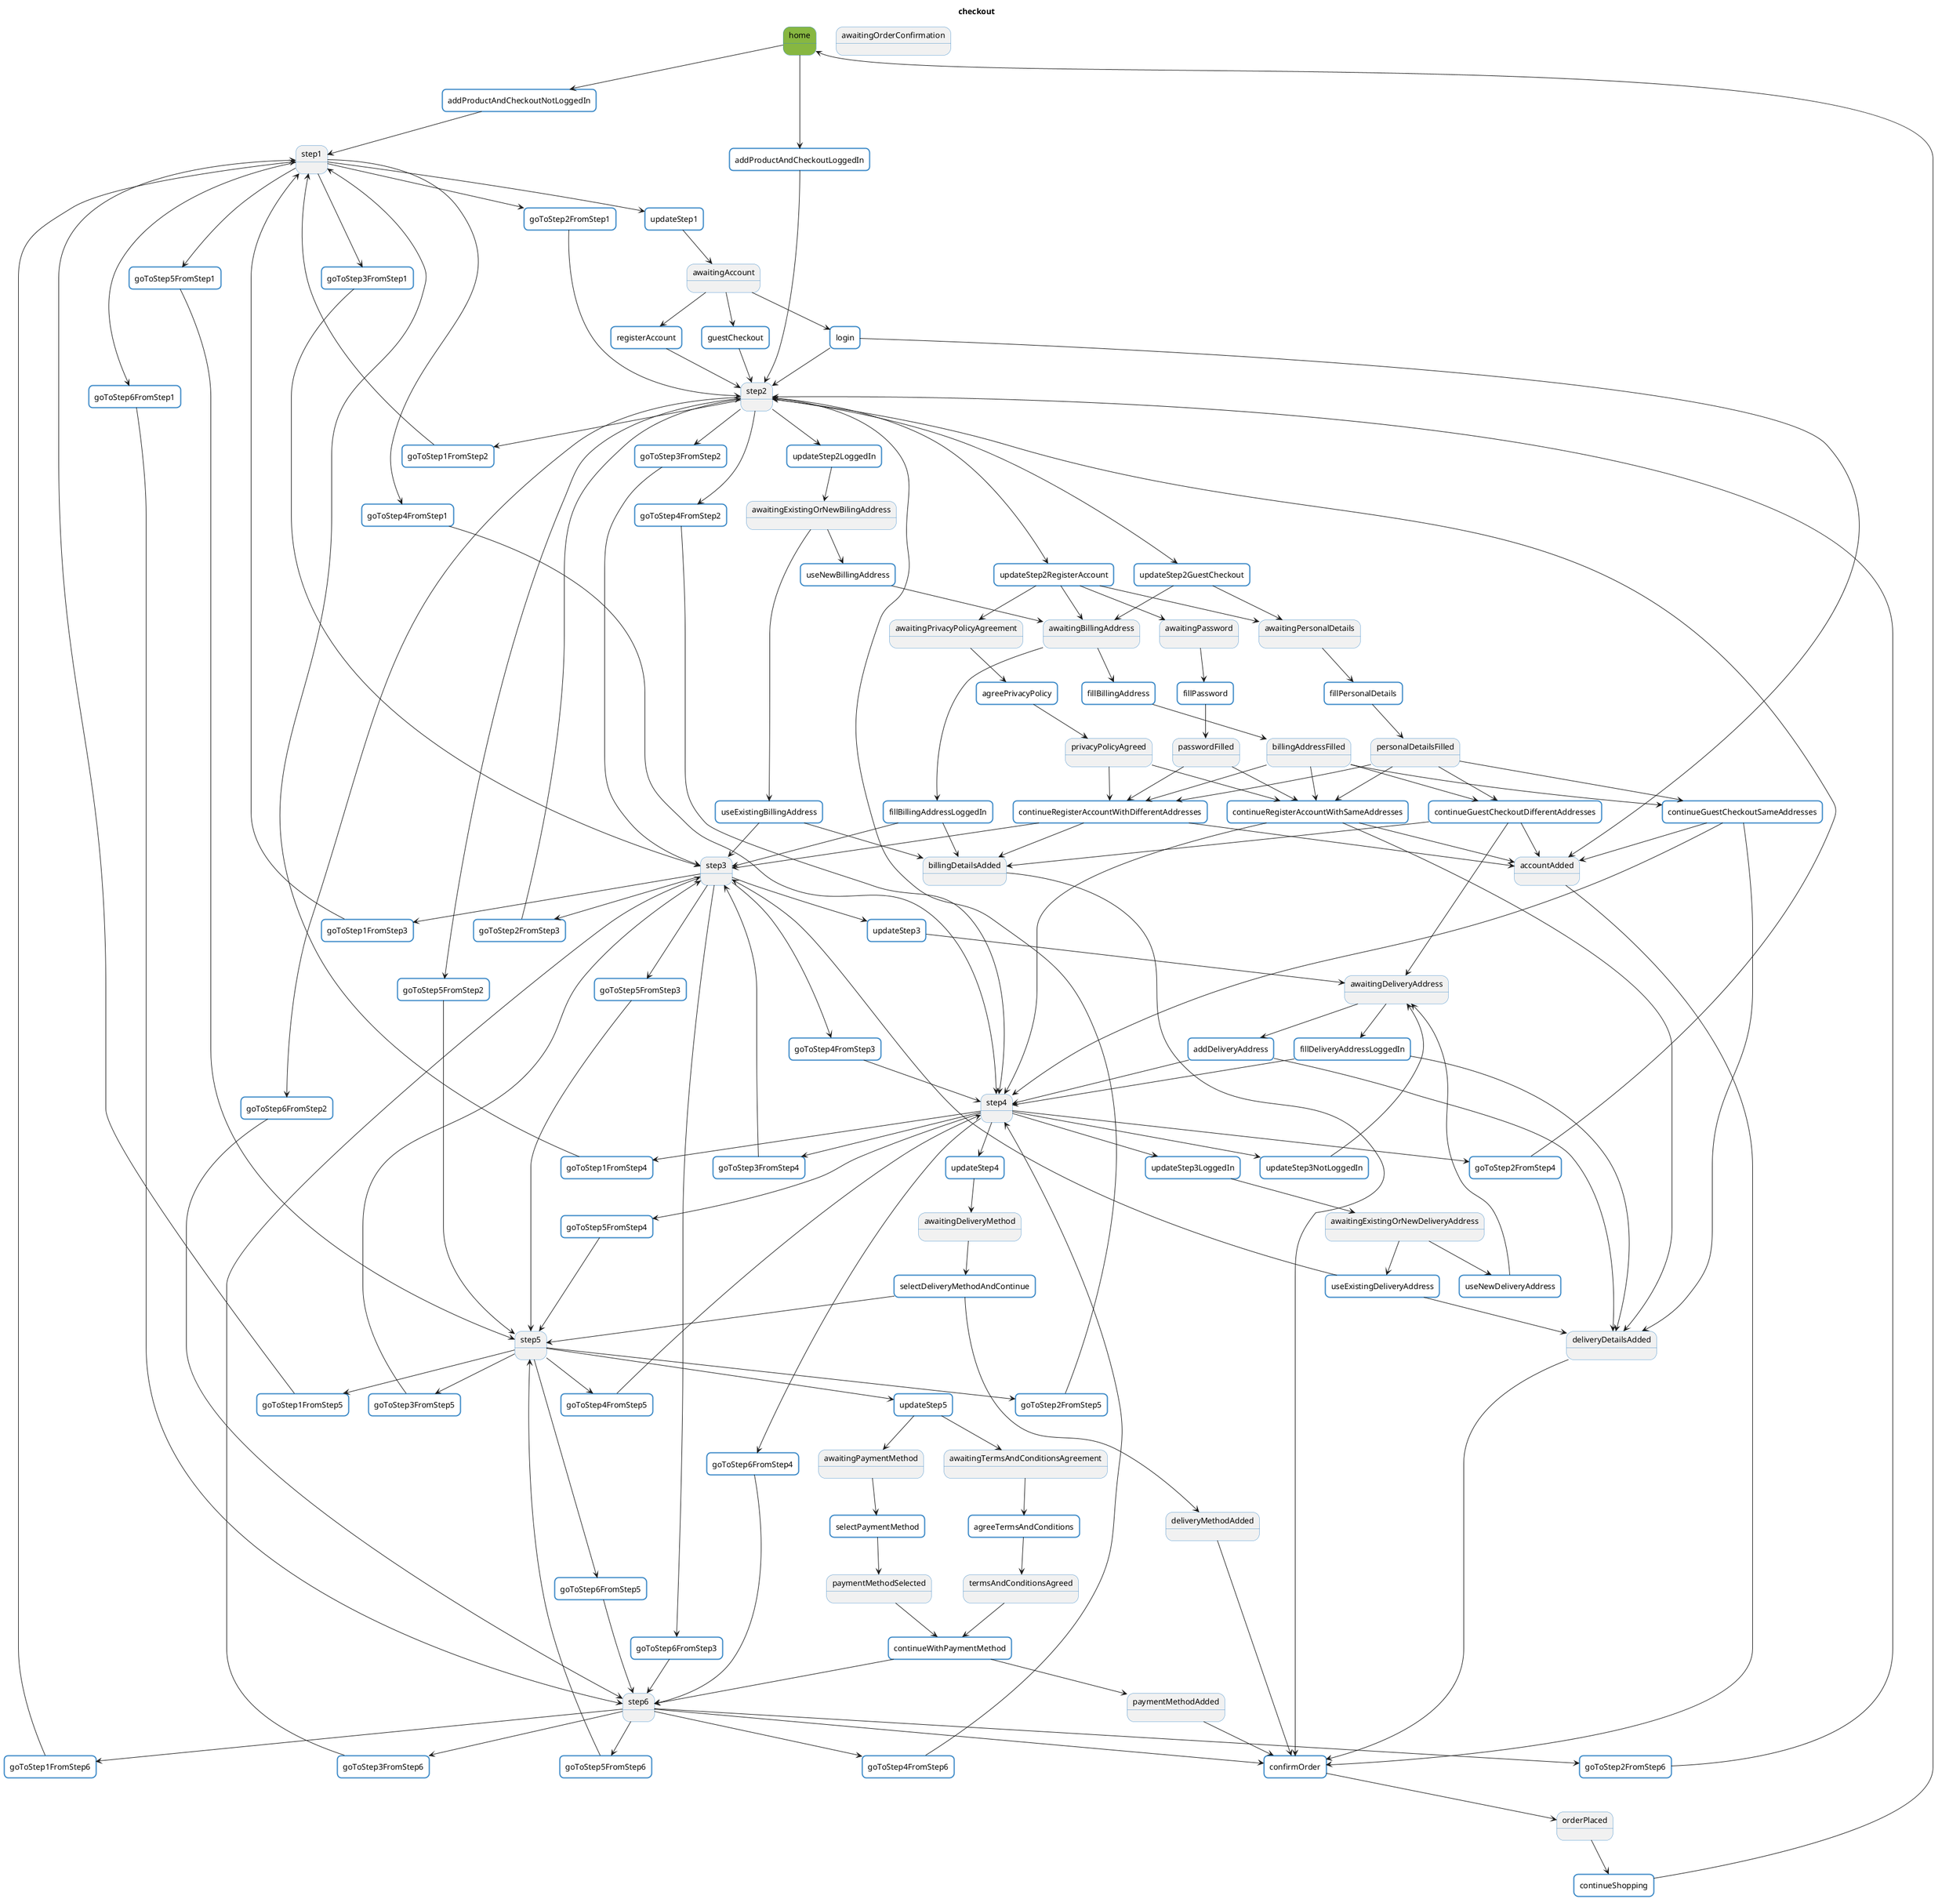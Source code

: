 @startuml
allow_mixing
title checkout
skinparam titleBorderRoundCorner 15
skinparam titleBorderThickness 2
skinparam state {
    BackgroundColor<<initial>> #87b741
    BackgroundColor<<marked>> #3887C6
    BorderColor #3887C6
    BorderColor<<marked>> Black
    FontColor<<marked>> White
}
skinparam agent {
    BackgroundColor #ffffff
    BorderColor #3887C6
}
state "home" <<initial>>
state "step1"
state "step2"
state "step3"
state "step4"
state "step5"
state "step6"
state "awaitingAccount"
state "awaitingPersonalDetails"
state "awaitingBillingAddress"
state "awaitingPassword"
state "awaitingPrivacyPolicyAgreement"
state "personalDetailsFilled"
state "billingAddressFilled"
state "passwordFilled"
state "privacyPolicyAgreed"
state "awaitingExistingOrNewBilingAddress"
state "awaitingExistingOrNewDeliveryAddress"
state "awaitingDeliveryAddress"
state "awaitingDeliveryMethod"
state "awaitingPaymentMethod"
state "awaitingTermsAndConditionsAgreement"
state "paymentMethodSelected"
state "termsAndConditionsAgreed"
state "awaitingOrderConfirmation"
state "accountAdded"
state "billingDetailsAdded"
state "deliveryDetailsAdded"
state "deliveryMethodAdded"
state "paymentMethodAdded"
state "orderPlaced"
agent "addProductAndCheckoutNotLoggedIn"
agent "addProductAndCheckoutLoggedIn"
agent "updateStep1"
agent "updateStep2LoggedIn"
agent "updateStep2GuestCheckout"
agent "updateStep2RegisterAccount"
agent "login"
agent "guestCheckout"
agent "registerAccount"
agent "fillPersonalDetails"
agent "fillBillingAddress"
agent "fillPassword"
agent "agreePrivacyPolicy"
agent "useExistingBillingAddress"
agent "useNewBillingAddress"
agent "fillBillingAddressLoggedIn"
agent "continueRegisterAccountWithDifferentAddresses"
agent "continueGuestCheckoutDifferentAddresses"
agent "updateStep3"
agent "continueRegisterAccountWithSameAddresses"
agent "continueGuestCheckoutSameAddresses"
agent "updateStep3LoggedIn"
agent "updateStep3NotLoggedIn"
agent "useExistingDeliveryAddress"
agent "useNewDeliveryAddress"
agent "fillDeliveryAddressLoggedIn"
agent "addDeliveryAddress"
agent "updateStep4"
agent "selectDeliveryMethodAndContinue"
agent "updateStep5"
agent "selectPaymentMethod"
agent "agreeTermsAndConditions"
agent "continueWithPaymentMethod"
agent "confirmOrder"
agent "continueShopping"
agent "goToStep1FromStep2"
agent "goToStep1FromStep3"
agent "goToStep1FromStep4"
agent "goToStep1FromStep5"
agent "goToStep1FromStep6"
agent "goToStep2FromStep1"
agent "goToStep2FromStep3"
agent "goToStep2FromStep4"
agent "goToStep2FromStep5"
agent "goToStep2FromStep6"
agent "goToStep3FromStep1"
agent "goToStep3FromStep2"
agent "goToStep3FromStep4"
agent "goToStep3FromStep5"
agent "goToStep3FromStep6"
agent "goToStep4FromStep1"
agent "goToStep4FromStep2"
agent "goToStep4FromStep3"
agent "goToStep4FromStep5"
agent "goToStep4FromStep6"
agent "goToStep5FromStep1"
agent "goToStep5FromStep2"
agent "goToStep5FromStep3"
agent "goToStep5FromStep4"
agent "goToStep5FromStep6"
agent "goToStep6FromStep1"
agent "goToStep6FromStep2"
agent "goToStep6FromStep3"
agent "goToStep6FromStep4"
agent "goToStep6FromStep5"
"home" --> "addProductAndCheckoutNotLoggedIn"
"addProductAndCheckoutNotLoggedIn" --> "step1"
"home" --> "addProductAndCheckoutLoggedIn"
"addProductAndCheckoutLoggedIn" --> "step2"
"step1" --> "updateStep1"
"updateStep1" --> "awaitingAccount"
"step2" --> "updateStep2LoggedIn"
"updateStep2LoggedIn" --> "awaitingExistingOrNewBilingAddress"
"step2" --> "updateStep2GuestCheckout"
"updateStep2GuestCheckout" --> "awaitingPersonalDetails"
"updateStep2GuestCheckout" --> "awaitingBillingAddress"
"step2" --> "updateStep2RegisterAccount"
"updateStep2RegisterAccount" --> "awaitingPersonalDetails"
"updateStep2RegisterAccount" --> "awaitingBillingAddress"
"updateStep2RegisterAccount" --> "awaitingPassword"
"updateStep2RegisterAccount" --> "awaitingPrivacyPolicyAgreement"
"awaitingAccount" --> "login"
"login" --> "accountAdded"
"login" --> "step2"
"awaitingAccount" --> "guestCheckout"
"guestCheckout" --> "step2"
"awaitingAccount" --> "registerAccount"
"registerAccount" --> "step2"
"awaitingPersonalDetails" --> "fillPersonalDetails"
"fillPersonalDetails" --> "personalDetailsFilled"
"awaitingBillingAddress" --> "fillBillingAddress"
"fillBillingAddress" --> "billingAddressFilled"
"awaitingPassword" --> "fillPassword"
"fillPassword" --> "passwordFilled"
"awaitingPrivacyPolicyAgreement" --> "agreePrivacyPolicy"
"agreePrivacyPolicy" --> "privacyPolicyAgreed"
"awaitingExistingOrNewBilingAddress" --> "useExistingBillingAddress"
"useExistingBillingAddress" --> "step3"
"useExistingBillingAddress" --> "billingDetailsAdded"
"awaitingExistingOrNewBilingAddress" --> "useNewBillingAddress"
"useNewBillingAddress" --> "awaitingBillingAddress"
"awaitingBillingAddress" --> "fillBillingAddressLoggedIn"
"fillBillingAddressLoggedIn" --> "step3"
"fillBillingAddressLoggedIn" --> "billingDetailsAdded"
"personalDetailsFilled" --> "continueRegisterAccountWithDifferentAddresses"
"continueRegisterAccountWithDifferentAddresses" --> "accountAdded"
"continueRegisterAccountWithDifferentAddresses" --> "billingDetailsAdded"
"continueRegisterAccountWithDifferentAddresses" --> "step3"
"billingAddressFilled" --> "continueRegisterAccountWithDifferentAddresses"
"passwordFilled" --> "continueRegisterAccountWithDifferentAddresses"
"privacyPolicyAgreed" --> "continueRegisterAccountWithDifferentAddresses"
"personalDetailsFilled" --> "continueGuestCheckoutDifferentAddresses"
"continueGuestCheckoutDifferentAddresses" --> "accountAdded"
"continueGuestCheckoutDifferentAddresses" --> "billingDetailsAdded"
"continueGuestCheckoutDifferentAddresses" --> "awaitingDeliveryAddress"
"billingAddressFilled" --> "continueGuestCheckoutDifferentAddresses"
"step3" --> "updateStep3"
"updateStep3" --> "awaitingDeliveryAddress"
"personalDetailsFilled" --> "continueRegisterAccountWithSameAddresses"
"continueRegisterAccountWithSameAddresses" --> "accountAdded"
"continueRegisterAccountWithSameAddresses" --> "deliveryDetailsAdded"
"continueRegisterAccountWithSameAddresses" --> "step4"
"billingAddressFilled" --> "continueRegisterAccountWithSameAddresses"
"passwordFilled" --> "continueRegisterAccountWithSameAddresses"
"privacyPolicyAgreed" --> "continueRegisterAccountWithSameAddresses"
"personalDetailsFilled" --> "continueGuestCheckoutSameAddresses"
"continueGuestCheckoutSameAddresses" --> "accountAdded"
"continueGuestCheckoutSameAddresses" --> "deliveryDetailsAdded"
"continueGuestCheckoutSameAddresses" --> "step4"
"billingAddressFilled" --> "continueGuestCheckoutSameAddresses"
"step4" --> "updateStep3LoggedIn"
"updateStep3LoggedIn" --> "awaitingExistingOrNewDeliveryAddress"
"step4" --> "updateStep3NotLoggedIn"
"updateStep3NotLoggedIn" --> "awaitingDeliveryAddress"
"awaitingExistingOrNewDeliveryAddress" --> "useExistingDeliveryAddress"
"useExistingDeliveryAddress" --> "step3"
"useExistingDeliveryAddress" --> "deliveryDetailsAdded"
"awaitingExistingOrNewDeliveryAddress" --> "useNewDeliveryAddress"
"useNewDeliveryAddress" --> "awaitingDeliveryAddress"
"awaitingDeliveryAddress" --> "fillDeliveryAddressLoggedIn"
"fillDeliveryAddressLoggedIn" --> "step4"
"fillDeliveryAddressLoggedIn" --> "deliveryDetailsAdded"
"awaitingDeliveryAddress" --> "addDeliveryAddress"
"addDeliveryAddress" --> "deliveryDetailsAdded"
"addDeliveryAddress" --> "step4"
"step4" --> "updateStep4"
"updateStep4" --> "awaitingDeliveryMethod"
"awaitingDeliveryMethod" --> "selectDeliveryMethodAndContinue"
"selectDeliveryMethodAndContinue" --> "deliveryMethodAdded"
"selectDeliveryMethodAndContinue" --> "step5"
"step5" --> "updateStep5"
"updateStep5" --> "awaitingPaymentMethod"
"updateStep5" --> "awaitingTermsAndConditionsAgreement"
"awaitingPaymentMethod" --> "selectPaymentMethod"
"selectPaymentMethod" --> "paymentMethodSelected"
"awaitingTermsAndConditionsAgreement" --> "agreeTermsAndConditions"
"agreeTermsAndConditions" --> "termsAndConditionsAgreed"
"paymentMethodSelected" --> "continueWithPaymentMethod"
"continueWithPaymentMethod" --> "paymentMethodAdded"
"continueWithPaymentMethod" --> "step6"
"termsAndConditionsAgreed" --> "continueWithPaymentMethod"
"step6" --> "confirmOrder"
"confirmOrder" --> "orderPlaced"
"accountAdded" --> "confirmOrder"
"billingDetailsAdded" --> "confirmOrder"
"deliveryDetailsAdded" --> "confirmOrder"
"deliveryMethodAdded" --> "confirmOrder"
"paymentMethodAdded" --> "confirmOrder"
"orderPlaced" --> "continueShopping"
"continueShopping" --> "home"
"step2" --> "goToStep1FromStep2"
"goToStep1FromStep2" --> "step1"
"step3" --> "goToStep1FromStep3"
"goToStep1FromStep3" --> "step1"
"step4" --> "goToStep1FromStep4"
"goToStep1FromStep4" --> "step1"
"step5" --> "goToStep1FromStep5"
"goToStep1FromStep5" --> "step1"
"step6" --> "goToStep1FromStep6"
"goToStep1FromStep6" --> "step1"
"step1" --> "goToStep2FromStep1"
"goToStep2FromStep1" --> "step2"
"step3" --> "goToStep2FromStep3"
"goToStep2FromStep3" --> "step2"
"step4" --> "goToStep2FromStep4"
"goToStep2FromStep4" --> "step2"
"step5" --> "goToStep2FromStep5"
"goToStep2FromStep5" --> "step2"
"step6" --> "goToStep2FromStep6"
"goToStep2FromStep6" --> "step2"
"step1" --> "goToStep3FromStep1"
"goToStep3FromStep1" --> "step3"
"step2" --> "goToStep3FromStep2"
"goToStep3FromStep2" --> "step3"
"step4" --> "goToStep3FromStep4"
"goToStep3FromStep4" --> "step3"
"step5" --> "goToStep3FromStep5"
"goToStep3FromStep5" --> "step3"
"step6" --> "goToStep3FromStep6"
"goToStep3FromStep6" --> "step3"
"step1" --> "goToStep4FromStep1"
"goToStep4FromStep1" --> "step4"
"step2" --> "goToStep4FromStep2"
"goToStep4FromStep2" --> "step4"
"step3" --> "goToStep4FromStep3"
"goToStep4FromStep3" --> "step4"
"step5" --> "goToStep4FromStep5"
"goToStep4FromStep5" --> "step4"
"step6" --> "goToStep4FromStep6"
"goToStep4FromStep6" --> "step4"
"step1" --> "goToStep5FromStep1"
"goToStep5FromStep1" --> "step5"
"step2" --> "goToStep5FromStep2"
"goToStep5FromStep2" --> "step5"
"step3" --> "goToStep5FromStep3"
"goToStep5FromStep3" --> "step5"
"step4" --> "goToStep5FromStep4"
"goToStep5FromStep4" --> "step5"
"step6" --> "goToStep5FromStep6"
"goToStep5FromStep6" --> "step5"
"step1" --> "goToStep6FromStep1"
"goToStep6FromStep1" --> "step6"
"step2" --> "goToStep6FromStep2"
"goToStep6FromStep2" --> "step6"
"step3" --> "goToStep6FromStep3"
"goToStep6FromStep3" --> "step6"
"step4" --> "goToStep6FromStep4"
"goToStep6FromStep4" --> "step6"
"step5" --> "goToStep6FromStep5"
"goToStep6FromStep5" --> "step6"
@enduml
